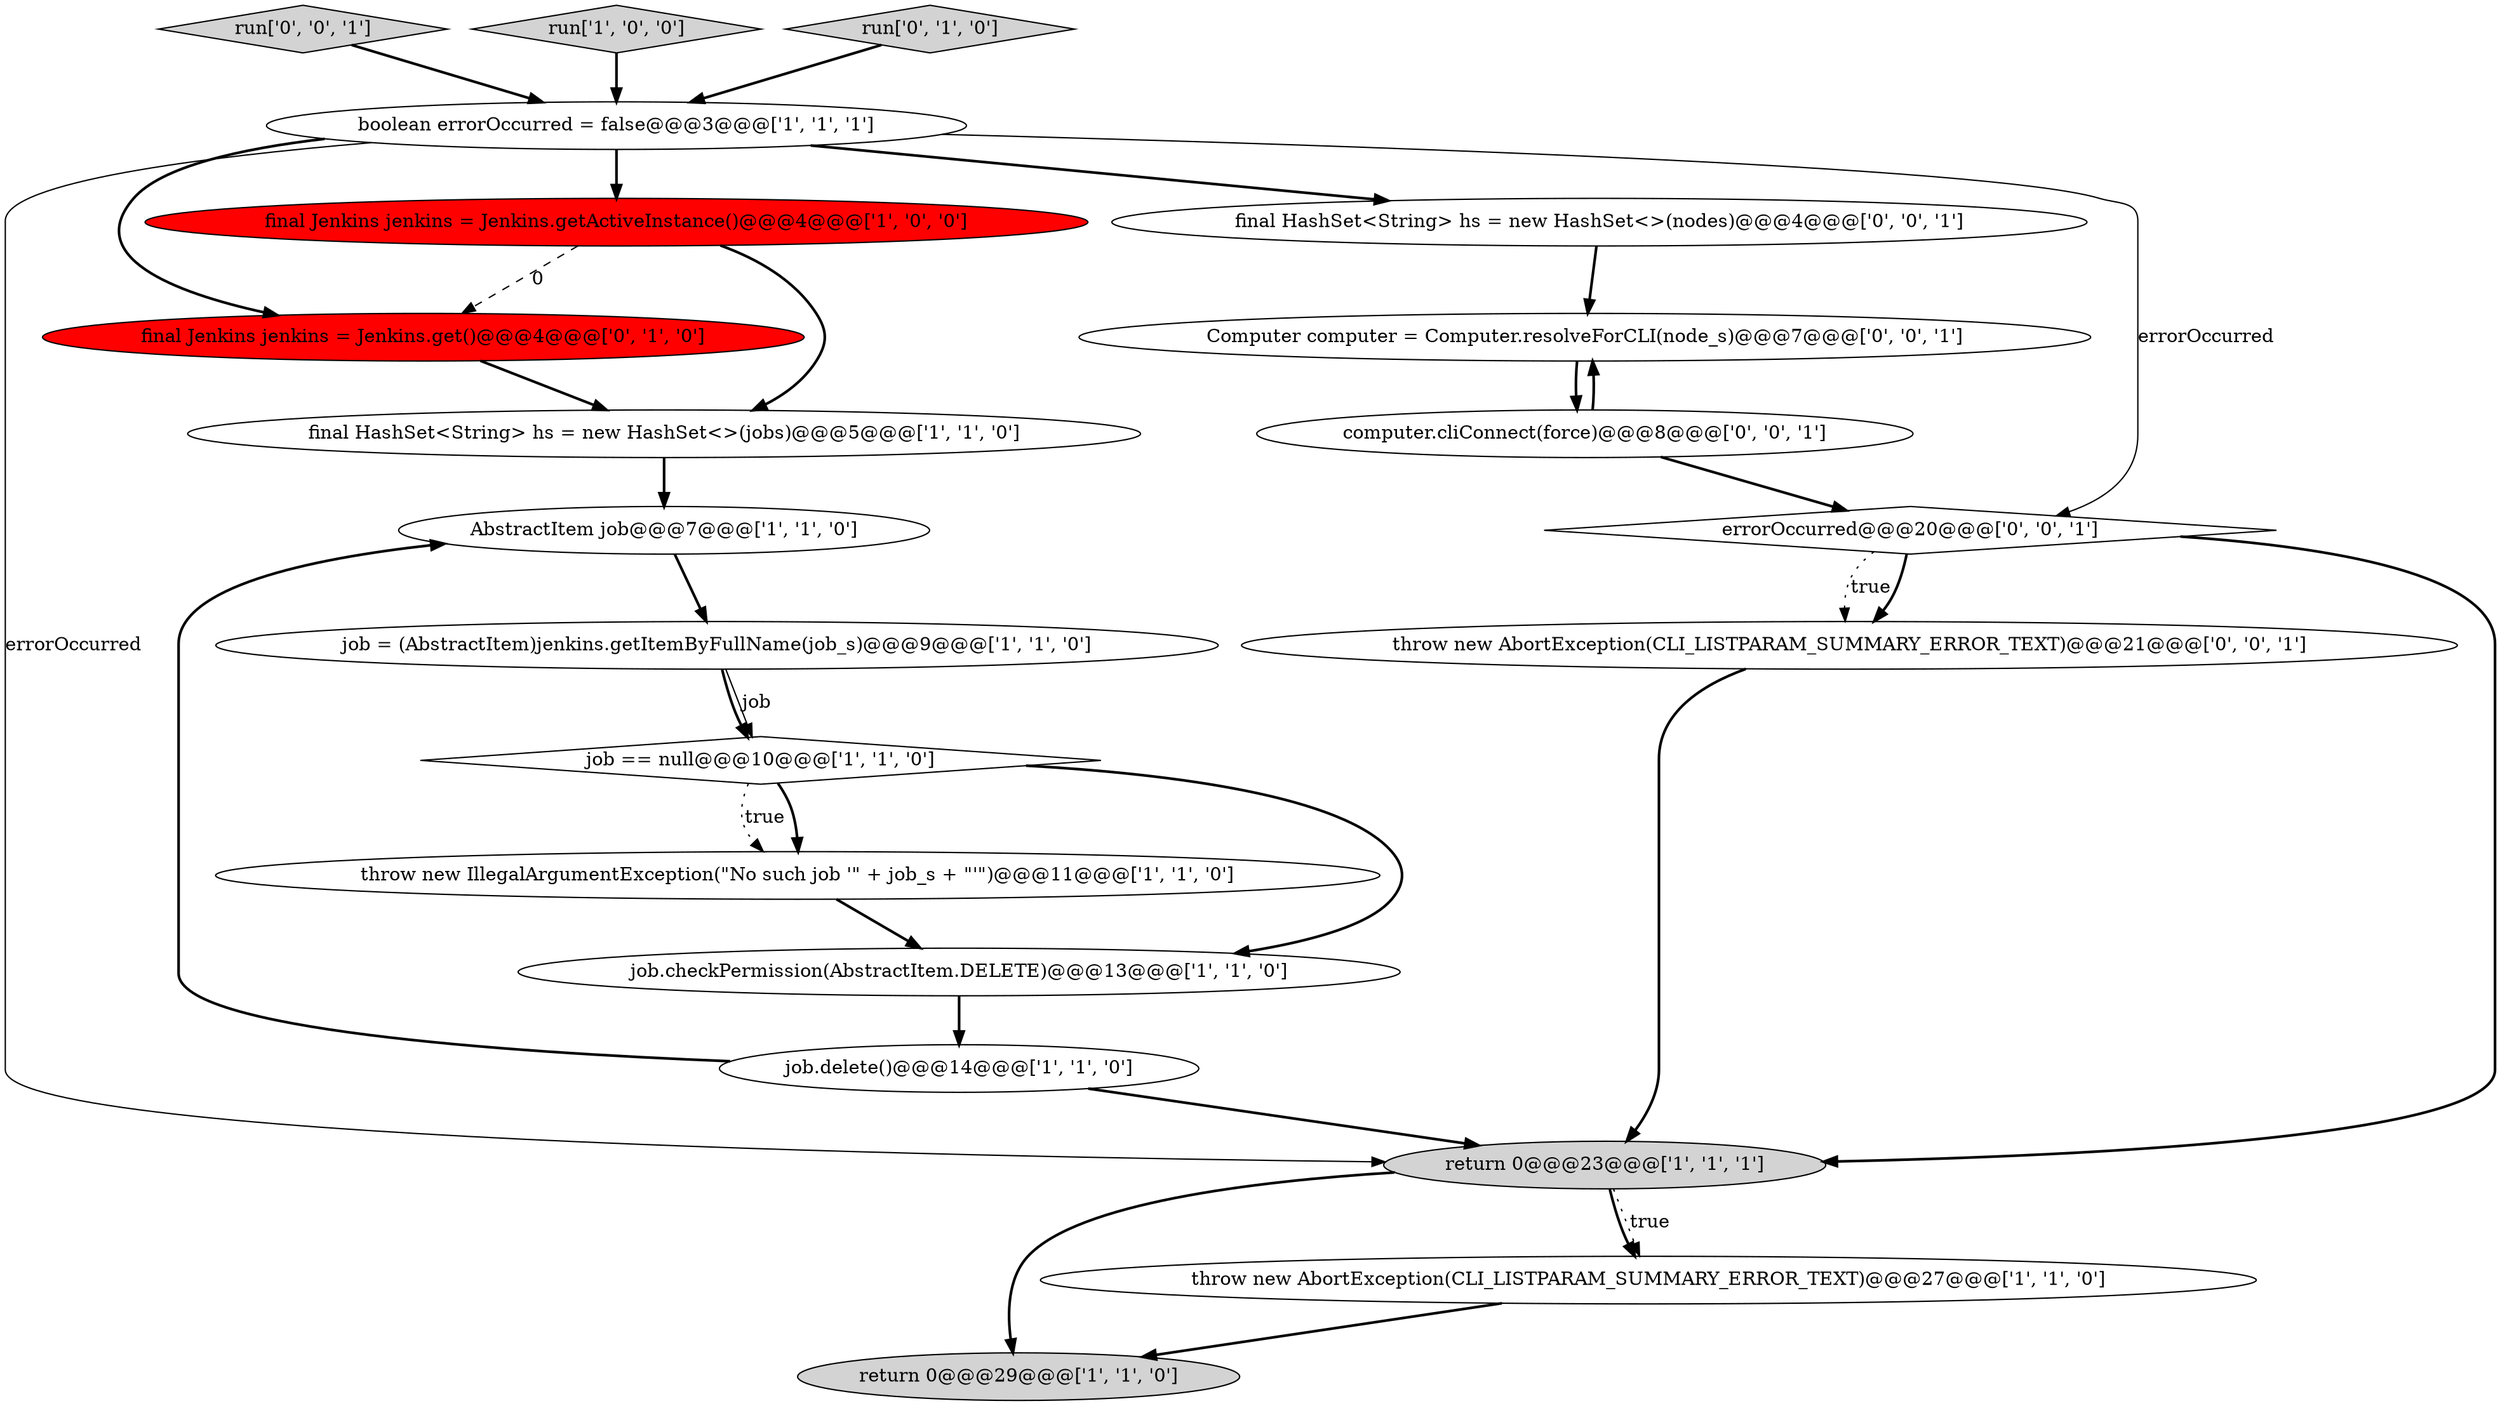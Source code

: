 digraph {
15 [style = filled, label = "Computer computer = Computer.resolveForCLI(node_s)@@@7@@@['0', '0', '1']", fillcolor = white, shape = ellipse image = "AAA0AAABBB3BBB"];
19 [style = filled, label = "throw new AbortException(CLI_LISTPARAM_SUMMARY_ERROR_TEXT)@@@21@@@['0', '0', '1']", fillcolor = white, shape = ellipse image = "AAA0AAABBB3BBB"];
10 [style = filled, label = "job = (AbstractItem)jenkins.getItemByFullName(job_s)@@@9@@@['1', '1', '0']", fillcolor = white, shape = ellipse image = "AAA0AAABBB1BBB"];
2 [style = filled, label = "return 0@@@23@@@['1', '1', '1']", fillcolor = lightgray, shape = ellipse image = "AAA0AAABBB1BBB"];
20 [style = filled, label = "final HashSet<String> hs = new HashSet<>(nodes)@@@4@@@['0', '0', '1']", fillcolor = white, shape = ellipse image = "AAA0AAABBB3BBB"];
16 [style = filled, label = "run['0', '0', '1']", fillcolor = lightgray, shape = diamond image = "AAA0AAABBB3BBB"];
6 [style = filled, label = "job.checkPermission(AbstractItem.DELETE)@@@13@@@['1', '1', '0']", fillcolor = white, shape = ellipse image = "AAA0AAABBB1BBB"];
3 [style = filled, label = "throw new IllegalArgumentException(\"No such job '\" + job_s + \"'\")@@@11@@@['1', '1', '0']", fillcolor = white, shape = ellipse image = "AAA0AAABBB1BBB"];
0 [style = filled, label = "boolean errorOccurred = false@@@3@@@['1', '1', '1']", fillcolor = white, shape = ellipse image = "AAA0AAABBB1BBB"];
8 [style = filled, label = "final HashSet<String> hs = new HashSet<>(jobs)@@@5@@@['1', '1', '0']", fillcolor = white, shape = ellipse image = "AAA0AAABBB1BBB"];
17 [style = filled, label = "computer.cliConnect(force)@@@8@@@['0', '0', '1']", fillcolor = white, shape = ellipse image = "AAA0AAABBB3BBB"];
5 [style = filled, label = "final Jenkins jenkins = Jenkins.getActiveInstance()@@@4@@@['1', '0', '0']", fillcolor = red, shape = ellipse image = "AAA1AAABBB1BBB"];
9 [style = filled, label = "job.delete()@@@14@@@['1', '1', '0']", fillcolor = white, shape = ellipse image = "AAA0AAABBB1BBB"];
18 [style = filled, label = "errorOccurred@@@20@@@['0', '0', '1']", fillcolor = white, shape = diamond image = "AAA0AAABBB3BBB"];
4 [style = filled, label = "return 0@@@29@@@['1', '1', '0']", fillcolor = lightgray, shape = ellipse image = "AAA0AAABBB1BBB"];
12 [style = filled, label = "run['1', '0', '0']", fillcolor = lightgray, shape = diamond image = "AAA0AAABBB1BBB"];
13 [style = filled, label = "final Jenkins jenkins = Jenkins.get()@@@4@@@['0', '1', '0']", fillcolor = red, shape = ellipse image = "AAA1AAABBB2BBB"];
14 [style = filled, label = "run['0', '1', '0']", fillcolor = lightgray, shape = diamond image = "AAA0AAABBB2BBB"];
11 [style = filled, label = "AbstractItem job@@@7@@@['1', '1', '0']", fillcolor = white, shape = ellipse image = "AAA0AAABBB1BBB"];
1 [style = filled, label = "job == null@@@10@@@['1', '1', '0']", fillcolor = white, shape = diamond image = "AAA0AAABBB1BBB"];
7 [style = filled, label = "throw new AbortException(CLI_LISTPARAM_SUMMARY_ERROR_TEXT)@@@27@@@['1', '1', '0']", fillcolor = white, shape = ellipse image = "AAA0AAABBB1BBB"];
5->13 [style = dashed, label="0"];
10->1 [style = solid, label="job"];
5->8 [style = bold, label=""];
16->0 [style = bold, label=""];
9->11 [style = bold, label=""];
0->13 [style = bold, label=""];
9->2 [style = bold, label=""];
18->19 [style = dotted, label="true"];
1->3 [style = bold, label=""];
18->19 [style = bold, label=""];
3->6 [style = bold, label=""];
19->2 [style = bold, label=""];
7->4 [style = bold, label=""];
18->2 [style = bold, label=""];
2->4 [style = bold, label=""];
12->0 [style = bold, label=""];
1->3 [style = dotted, label="true"];
15->17 [style = bold, label=""];
1->6 [style = bold, label=""];
0->2 [style = solid, label="errorOccurred"];
14->0 [style = bold, label=""];
11->10 [style = bold, label=""];
2->7 [style = dotted, label="true"];
17->15 [style = bold, label=""];
0->20 [style = bold, label=""];
0->18 [style = solid, label="errorOccurred"];
2->7 [style = bold, label=""];
6->9 [style = bold, label=""];
13->8 [style = bold, label=""];
10->1 [style = bold, label=""];
8->11 [style = bold, label=""];
20->15 [style = bold, label=""];
17->18 [style = bold, label=""];
0->5 [style = bold, label=""];
}
